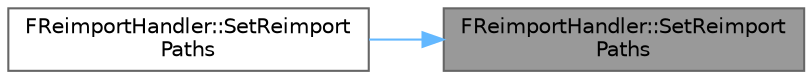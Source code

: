 digraph "FReimportHandler::SetReimportPaths"
{
 // INTERACTIVE_SVG=YES
 // LATEX_PDF_SIZE
  bgcolor="transparent";
  edge [fontname=Helvetica,fontsize=10,labelfontname=Helvetica,labelfontsize=10];
  node [fontname=Helvetica,fontsize=10,shape=box,height=0.2,width=0.4];
  rankdir="RL";
  Node1 [id="Node000001",label="FReimportHandler::SetReimport\lPaths",height=0.2,width=0.4,color="gray40", fillcolor="grey60", style="filled", fontcolor="black",tooltip="Sets the reimport path(s) for the specified object."];
  Node1 -> Node2 [id="edge1_Node000001_Node000002",dir="back",color="steelblue1",style="solid",tooltip=" "];
  Node2 [id="Node000002",label="FReimportHandler::SetReimport\lPaths",height=0.2,width=0.4,color="grey40", fillcolor="white", style="filled",URL="$db/dfc/classFReimportHandler.html#a1eab805fb20cc641d296d3a3957b37c0",tooltip="Sets the reimport path(s) for the specified object at the specified index."];
}
